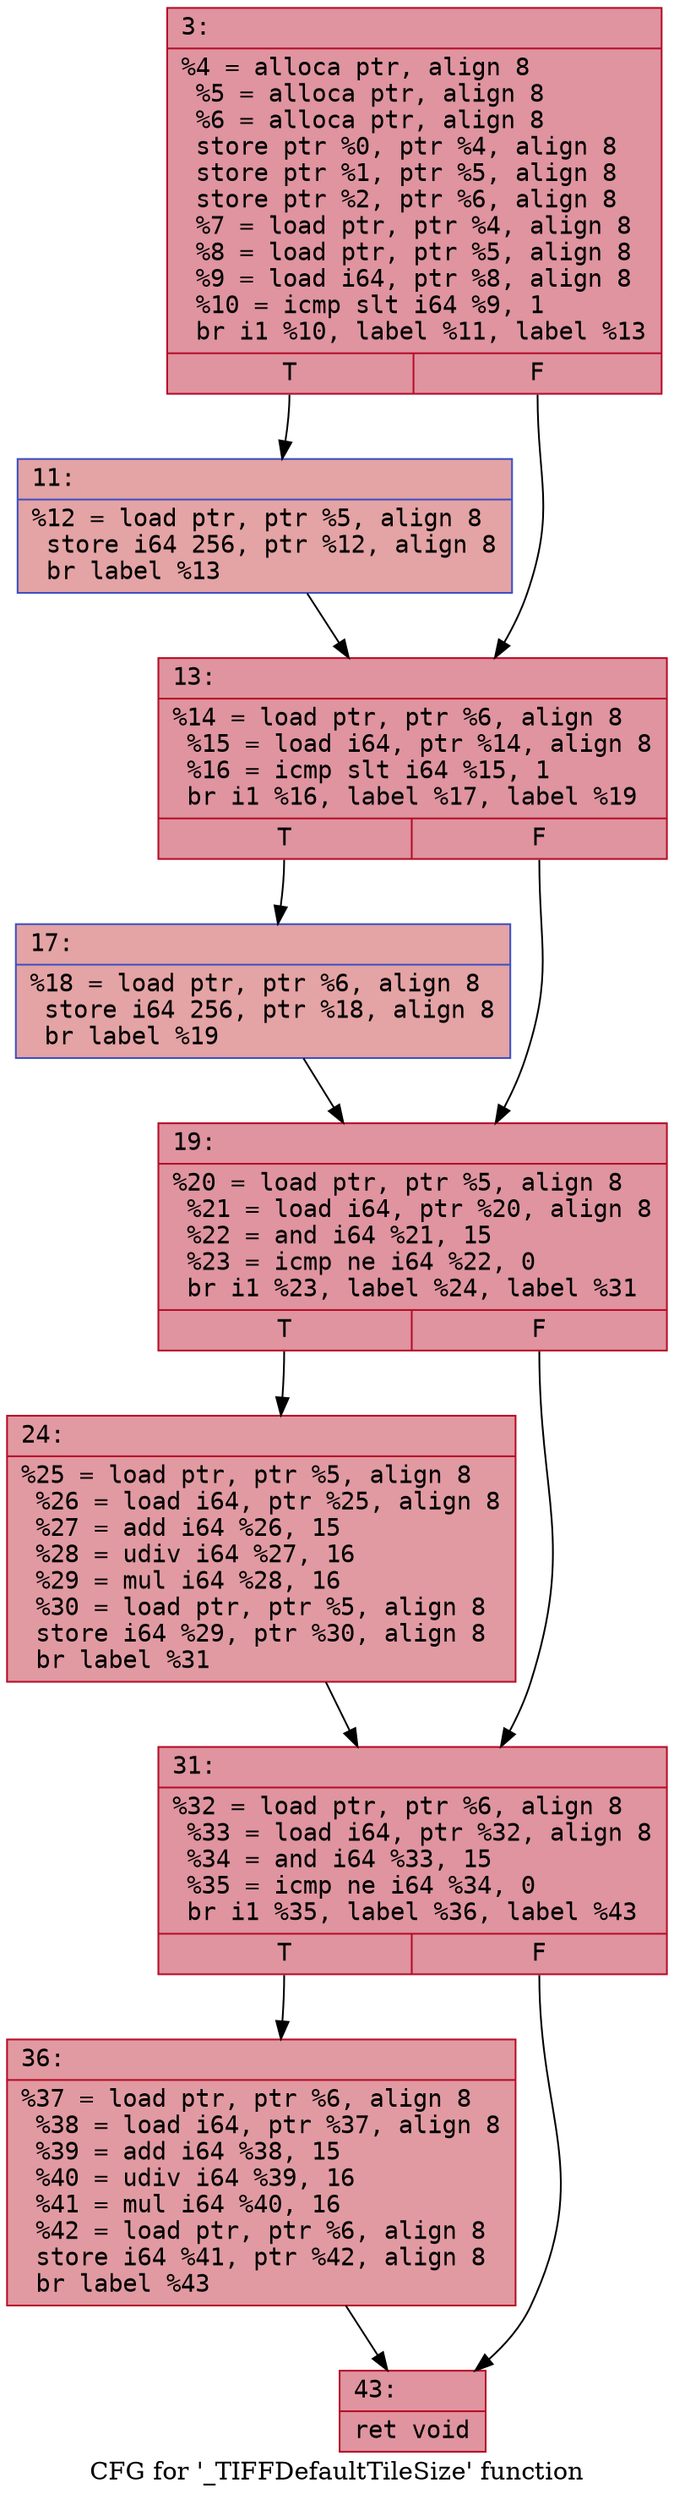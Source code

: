digraph "CFG for '_TIFFDefaultTileSize' function" {
	label="CFG for '_TIFFDefaultTileSize' function";

	Node0x600002efb340 [shape=record,color="#b70d28ff", style=filled, fillcolor="#b70d2870" fontname="Courier",label="{3:\l|  %4 = alloca ptr, align 8\l  %5 = alloca ptr, align 8\l  %6 = alloca ptr, align 8\l  store ptr %0, ptr %4, align 8\l  store ptr %1, ptr %5, align 8\l  store ptr %2, ptr %6, align 8\l  %7 = load ptr, ptr %4, align 8\l  %8 = load ptr, ptr %5, align 8\l  %9 = load i64, ptr %8, align 8\l  %10 = icmp slt i64 %9, 1\l  br i1 %10, label %11, label %13\l|{<s0>T|<s1>F}}"];
	Node0x600002efb340:s0 -> Node0x600002efb390[tooltip="3 -> 11\nProbability 37.50%" ];
	Node0x600002efb340:s1 -> Node0x600002efb3e0[tooltip="3 -> 13\nProbability 62.50%" ];
	Node0x600002efb390 [shape=record,color="#3d50c3ff", style=filled, fillcolor="#c32e3170" fontname="Courier",label="{11:\l|  %12 = load ptr, ptr %5, align 8\l  store i64 256, ptr %12, align 8\l  br label %13\l}"];
	Node0x600002efb390 -> Node0x600002efb3e0[tooltip="11 -> 13\nProbability 100.00%" ];
	Node0x600002efb3e0 [shape=record,color="#b70d28ff", style=filled, fillcolor="#b70d2870" fontname="Courier",label="{13:\l|  %14 = load ptr, ptr %6, align 8\l  %15 = load i64, ptr %14, align 8\l  %16 = icmp slt i64 %15, 1\l  br i1 %16, label %17, label %19\l|{<s0>T|<s1>F}}"];
	Node0x600002efb3e0:s0 -> Node0x600002efb430[tooltip="13 -> 17\nProbability 37.50%" ];
	Node0x600002efb3e0:s1 -> Node0x600002efb480[tooltip="13 -> 19\nProbability 62.50%" ];
	Node0x600002efb430 [shape=record,color="#3d50c3ff", style=filled, fillcolor="#c32e3170" fontname="Courier",label="{17:\l|  %18 = load ptr, ptr %6, align 8\l  store i64 256, ptr %18, align 8\l  br label %19\l}"];
	Node0x600002efb430 -> Node0x600002efb480[tooltip="17 -> 19\nProbability 100.00%" ];
	Node0x600002efb480 [shape=record,color="#b70d28ff", style=filled, fillcolor="#b70d2870" fontname="Courier",label="{19:\l|  %20 = load ptr, ptr %5, align 8\l  %21 = load i64, ptr %20, align 8\l  %22 = and i64 %21, 15\l  %23 = icmp ne i64 %22, 0\l  br i1 %23, label %24, label %31\l|{<s0>T|<s1>F}}"];
	Node0x600002efb480:s0 -> Node0x600002efb4d0[tooltip="19 -> 24\nProbability 62.50%" ];
	Node0x600002efb480:s1 -> Node0x600002efb520[tooltip="19 -> 31\nProbability 37.50%" ];
	Node0x600002efb4d0 [shape=record,color="#b70d28ff", style=filled, fillcolor="#bb1b2c70" fontname="Courier",label="{24:\l|  %25 = load ptr, ptr %5, align 8\l  %26 = load i64, ptr %25, align 8\l  %27 = add i64 %26, 15\l  %28 = udiv i64 %27, 16\l  %29 = mul i64 %28, 16\l  %30 = load ptr, ptr %5, align 8\l  store i64 %29, ptr %30, align 8\l  br label %31\l}"];
	Node0x600002efb4d0 -> Node0x600002efb520[tooltip="24 -> 31\nProbability 100.00%" ];
	Node0x600002efb520 [shape=record,color="#b70d28ff", style=filled, fillcolor="#b70d2870" fontname="Courier",label="{31:\l|  %32 = load ptr, ptr %6, align 8\l  %33 = load i64, ptr %32, align 8\l  %34 = and i64 %33, 15\l  %35 = icmp ne i64 %34, 0\l  br i1 %35, label %36, label %43\l|{<s0>T|<s1>F}}"];
	Node0x600002efb520:s0 -> Node0x600002efb570[tooltip="31 -> 36\nProbability 62.50%" ];
	Node0x600002efb520:s1 -> Node0x600002efb5c0[tooltip="31 -> 43\nProbability 37.50%" ];
	Node0x600002efb570 [shape=record,color="#b70d28ff", style=filled, fillcolor="#bb1b2c70" fontname="Courier",label="{36:\l|  %37 = load ptr, ptr %6, align 8\l  %38 = load i64, ptr %37, align 8\l  %39 = add i64 %38, 15\l  %40 = udiv i64 %39, 16\l  %41 = mul i64 %40, 16\l  %42 = load ptr, ptr %6, align 8\l  store i64 %41, ptr %42, align 8\l  br label %43\l}"];
	Node0x600002efb570 -> Node0x600002efb5c0[tooltip="36 -> 43\nProbability 100.00%" ];
	Node0x600002efb5c0 [shape=record,color="#b70d28ff", style=filled, fillcolor="#b70d2870" fontname="Courier",label="{43:\l|  ret void\l}"];
}
